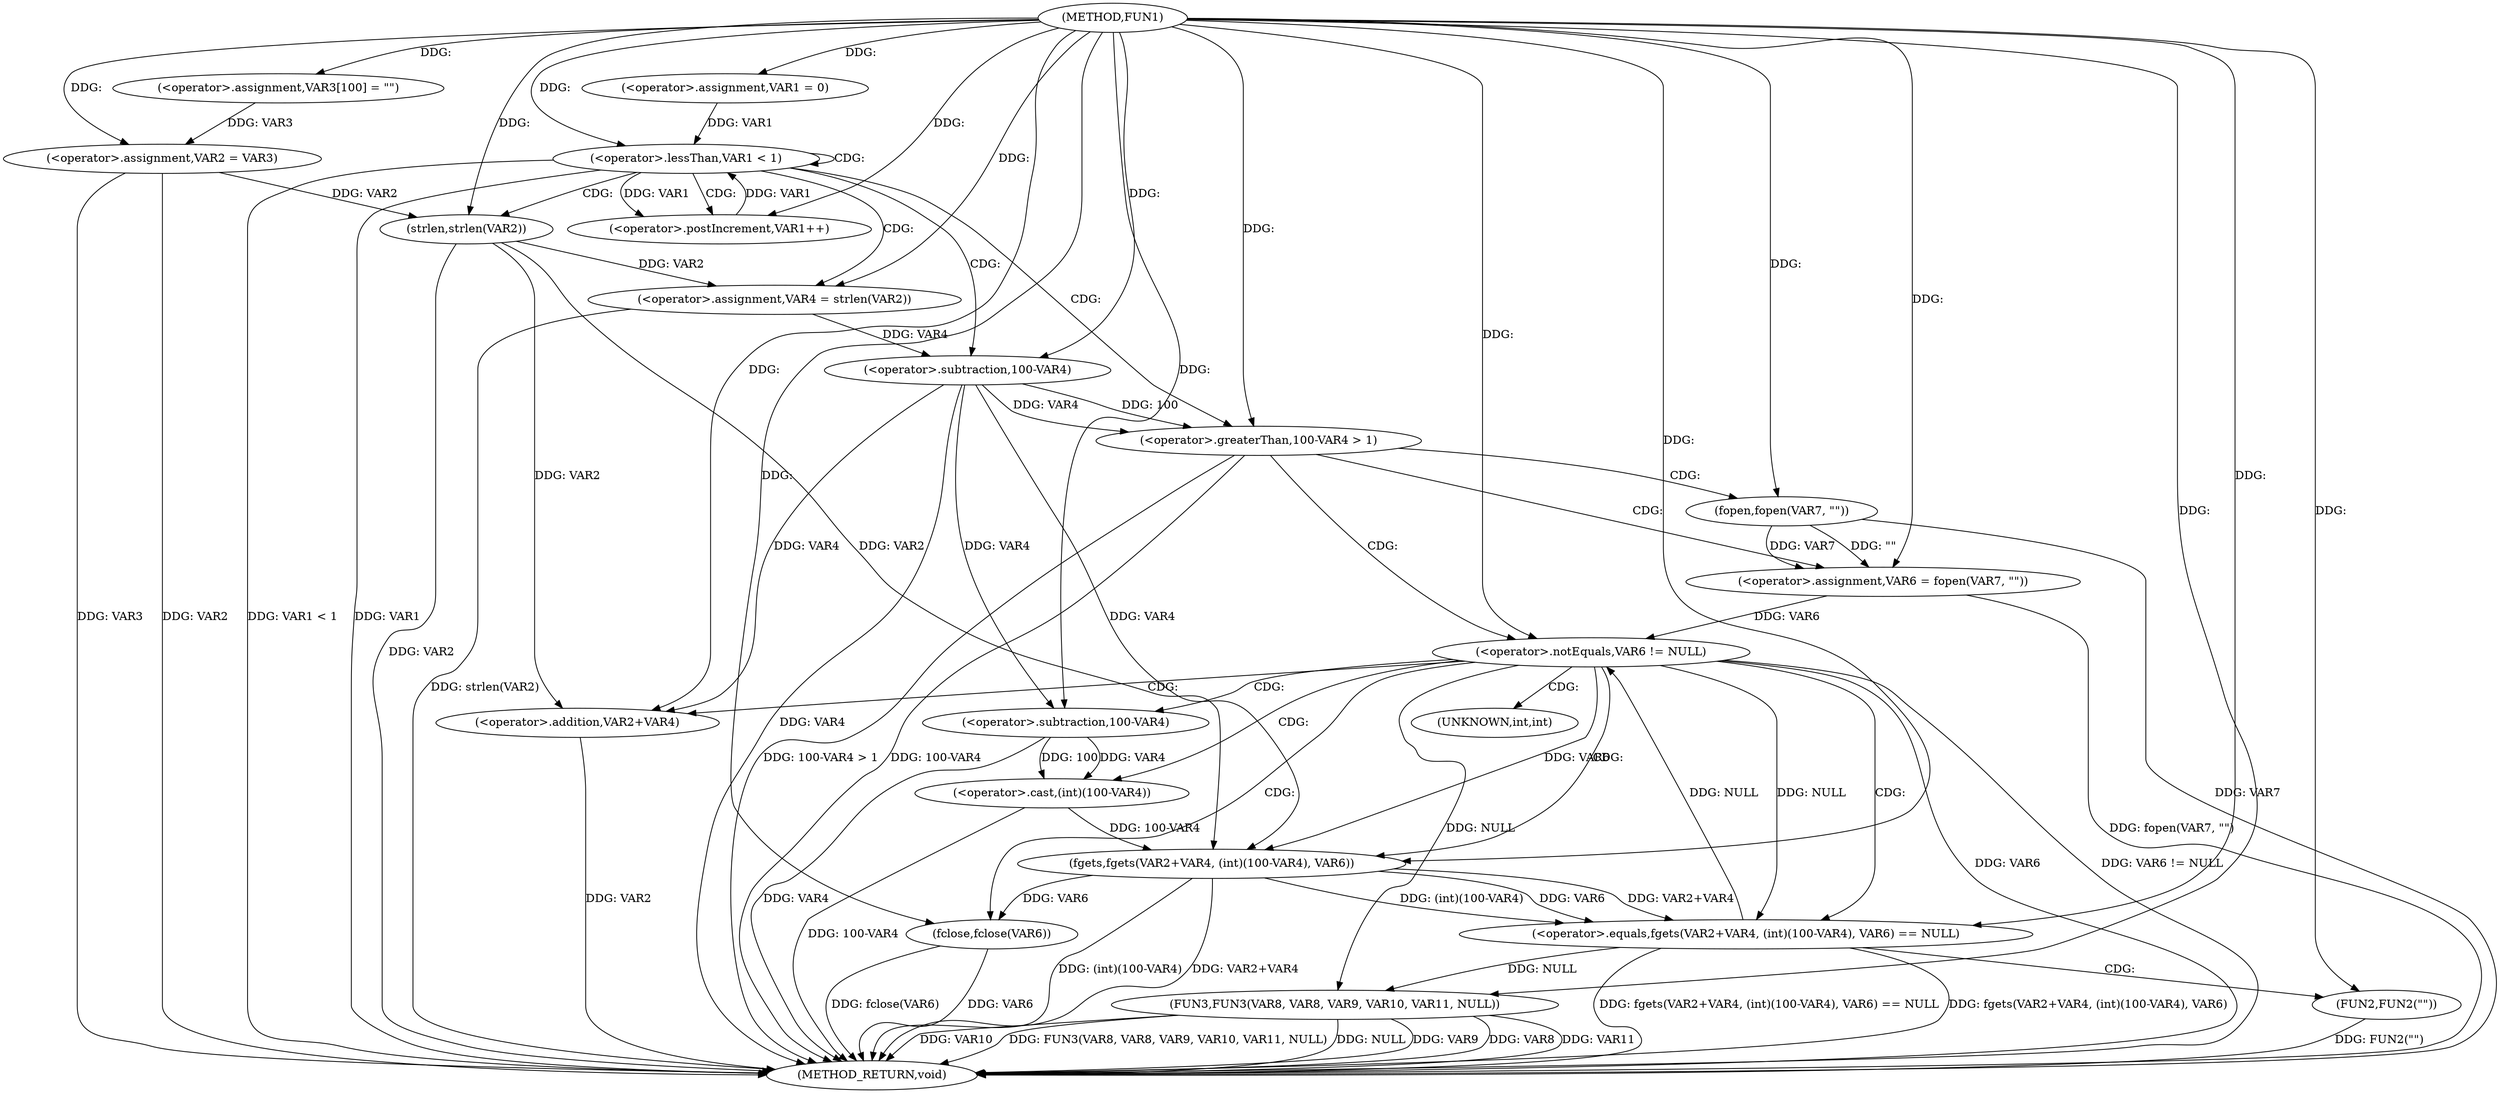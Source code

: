 digraph FUN1 {  
"1000100" [label = "(METHOD,FUN1)" ]
"1000170" [label = "(METHOD_RETURN,void)" ]
"1000105" [label = "(<operator>.assignment,VAR3[100] = \"\")" ]
"1000108" [label = "(<operator>.assignment,VAR2 = VAR3)" ]
"1000112" [label = "(<operator>.assignment,VAR1 = 0)" ]
"1000115" [label = "(<operator>.lessThan,VAR1 < 1)" ]
"1000118" [label = "(<operator>.postIncrement,VAR1++)" ]
"1000123" [label = "(<operator>.assignment,VAR4 = strlen(VAR2))" ]
"1000125" [label = "(strlen,strlen(VAR2))" ]
"1000129" [label = "(<operator>.greaterThan,100-VAR4 > 1)" ]
"1000130" [label = "(<operator>.subtraction,100-VAR4)" ]
"1000135" [label = "(<operator>.assignment,VAR6 = fopen(VAR7, \"\"))" ]
"1000137" [label = "(fopen,fopen(VAR7, \"\"))" ]
"1000141" [label = "(<operator>.notEquals,VAR6 != NULL)" ]
"1000146" [label = "(<operator>.equals,fgets(VAR2+VAR4, (int)(100-VAR4), VAR6) == NULL)" ]
"1000147" [label = "(fgets,fgets(VAR2+VAR4, (int)(100-VAR4), VAR6))" ]
"1000148" [label = "(<operator>.addition,VAR2+VAR4)" ]
"1000151" [label = "(<operator>.cast,(int)(100-VAR4))" ]
"1000153" [label = "(<operator>.subtraction,100-VAR4)" ]
"1000159" [label = "(FUN2,FUN2(\"\"))" ]
"1000161" [label = "(fclose,fclose(VAR6))" ]
"1000163" [label = "(FUN3,FUN3(VAR8, VAR8, VAR9, VAR10, VAR11, NULL))" ]
"1000152" [label = "(UNKNOWN,int,int)" ]
  "1000159" -> "1000170"  [ label = "DDG: FUN2(\"\")"] 
  "1000141" -> "1000170"  [ label = "DDG: VAR6"] 
  "1000123" -> "1000170"  [ label = "DDG: strlen(VAR2)"] 
  "1000147" -> "1000170"  [ label = "DDG: (int)(100-VAR4)"] 
  "1000163" -> "1000170"  [ label = "DDG: NULL"] 
  "1000163" -> "1000170"  [ label = "DDG: VAR9"] 
  "1000115" -> "1000170"  [ label = "DDG: VAR1 < 1"] 
  "1000151" -> "1000170"  [ label = "DDG: 100-VAR4"] 
  "1000137" -> "1000170"  [ label = "DDG: VAR7"] 
  "1000163" -> "1000170"  [ label = "DDG: VAR8"] 
  "1000163" -> "1000170"  [ label = "DDG: VAR11"] 
  "1000129" -> "1000170"  [ label = "DDG: 100-VAR4"] 
  "1000125" -> "1000170"  [ label = "DDG: VAR2"] 
  "1000130" -> "1000170"  [ label = "DDG: VAR4"] 
  "1000141" -> "1000170"  [ label = "DDG: VAR6 != NULL"] 
  "1000129" -> "1000170"  [ label = "DDG: 100-VAR4 > 1"] 
  "1000153" -> "1000170"  [ label = "DDG: VAR4"] 
  "1000163" -> "1000170"  [ label = "DDG: VAR10"] 
  "1000148" -> "1000170"  [ label = "DDG: VAR2"] 
  "1000147" -> "1000170"  [ label = "DDG: VAR2+VAR4"] 
  "1000108" -> "1000170"  [ label = "DDG: VAR3"] 
  "1000163" -> "1000170"  [ label = "DDG: FUN3(VAR8, VAR8, VAR9, VAR10, VAR11, NULL)"] 
  "1000161" -> "1000170"  [ label = "DDG: VAR6"] 
  "1000146" -> "1000170"  [ label = "DDG: fgets(VAR2+VAR4, (int)(100-VAR4), VAR6) == NULL"] 
  "1000146" -> "1000170"  [ label = "DDG: fgets(VAR2+VAR4, (int)(100-VAR4), VAR6)"] 
  "1000161" -> "1000170"  [ label = "DDG: fclose(VAR6)"] 
  "1000115" -> "1000170"  [ label = "DDG: VAR1"] 
  "1000135" -> "1000170"  [ label = "DDG: fopen(VAR7, \"\")"] 
  "1000108" -> "1000170"  [ label = "DDG: VAR2"] 
  "1000100" -> "1000105"  [ label = "DDG: "] 
  "1000105" -> "1000108"  [ label = "DDG: VAR3"] 
  "1000100" -> "1000108"  [ label = "DDG: "] 
  "1000100" -> "1000112"  [ label = "DDG: "] 
  "1000112" -> "1000115"  [ label = "DDG: VAR1"] 
  "1000118" -> "1000115"  [ label = "DDG: VAR1"] 
  "1000100" -> "1000115"  [ label = "DDG: "] 
  "1000115" -> "1000118"  [ label = "DDG: VAR1"] 
  "1000100" -> "1000118"  [ label = "DDG: "] 
  "1000125" -> "1000123"  [ label = "DDG: VAR2"] 
  "1000100" -> "1000123"  [ label = "DDG: "] 
  "1000108" -> "1000125"  [ label = "DDG: VAR2"] 
  "1000100" -> "1000125"  [ label = "DDG: "] 
  "1000130" -> "1000129"  [ label = "DDG: 100"] 
  "1000130" -> "1000129"  [ label = "DDG: VAR4"] 
  "1000100" -> "1000130"  [ label = "DDG: "] 
  "1000123" -> "1000130"  [ label = "DDG: VAR4"] 
  "1000100" -> "1000129"  [ label = "DDG: "] 
  "1000137" -> "1000135"  [ label = "DDG: VAR7"] 
  "1000137" -> "1000135"  [ label = "DDG: \"\""] 
  "1000100" -> "1000135"  [ label = "DDG: "] 
  "1000100" -> "1000137"  [ label = "DDG: "] 
  "1000135" -> "1000141"  [ label = "DDG: VAR6"] 
  "1000100" -> "1000141"  [ label = "DDG: "] 
  "1000146" -> "1000141"  [ label = "DDG: NULL"] 
  "1000147" -> "1000146"  [ label = "DDG: VAR2+VAR4"] 
  "1000147" -> "1000146"  [ label = "DDG: (int)(100-VAR4)"] 
  "1000147" -> "1000146"  [ label = "DDG: VAR6"] 
  "1000125" -> "1000147"  [ label = "DDG: VAR2"] 
  "1000100" -> "1000147"  [ label = "DDG: "] 
  "1000130" -> "1000147"  [ label = "DDG: VAR4"] 
  "1000125" -> "1000148"  [ label = "DDG: VAR2"] 
  "1000100" -> "1000148"  [ label = "DDG: "] 
  "1000130" -> "1000148"  [ label = "DDG: VAR4"] 
  "1000151" -> "1000147"  [ label = "DDG: 100-VAR4"] 
  "1000153" -> "1000151"  [ label = "DDG: 100"] 
  "1000153" -> "1000151"  [ label = "DDG: VAR4"] 
  "1000100" -> "1000153"  [ label = "DDG: "] 
  "1000130" -> "1000153"  [ label = "DDG: VAR4"] 
  "1000141" -> "1000147"  [ label = "DDG: VAR6"] 
  "1000141" -> "1000146"  [ label = "DDG: NULL"] 
  "1000100" -> "1000146"  [ label = "DDG: "] 
  "1000100" -> "1000159"  [ label = "DDG: "] 
  "1000147" -> "1000161"  [ label = "DDG: VAR6"] 
  "1000100" -> "1000161"  [ label = "DDG: "] 
  "1000100" -> "1000163"  [ label = "DDG: "] 
  "1000146" -> "1000163"  [ label = "DDG: NULL"] 
  "1000141" -> "1000163"  [ label = "DDG: NULL"] 
  "1000115" -> "1000125"  [ label = "CDG: "] 
  "1000115" -> "1000129"  [ label = "CDG: "] 
  "1000115" -> "1000123"  [ label = "CDG: "] 
  "1000115" -> "1000130"  [ label = "CDG: "] 
  "1000115" -> "1000115"  [ label = "CDG: "] 
  "1000115" -> "1000118"  [ label = "CDG: "] 
  "1000129" -> "1000137"  [ label = "CDG: "] 
  "1000129" -> "1000141"  [ label = "CDG: "] 
  "1000129" -> "1000135"  [ label = "CDG: "] 
  "1000141" -> "1000153"  [ label = "CDG: "] 
  "1000141" -> "1000161"  [ label = "CDG: "] 
  "1000141" -> "1000147"  [ label = "CDG: "] 
  "1000141" -> "1000151"  [ label = "CDG: "] 
  "1000141" -> "1000152"  [ label = "CDG: "] 
  "1000141" -> "1000148"  [ label = "CDG: "] 
  "1000141" -> "1000146"  [ label = "CDG: "] 
  "1000146" -> "1000159"  [ label = "CDG: "] 
}
